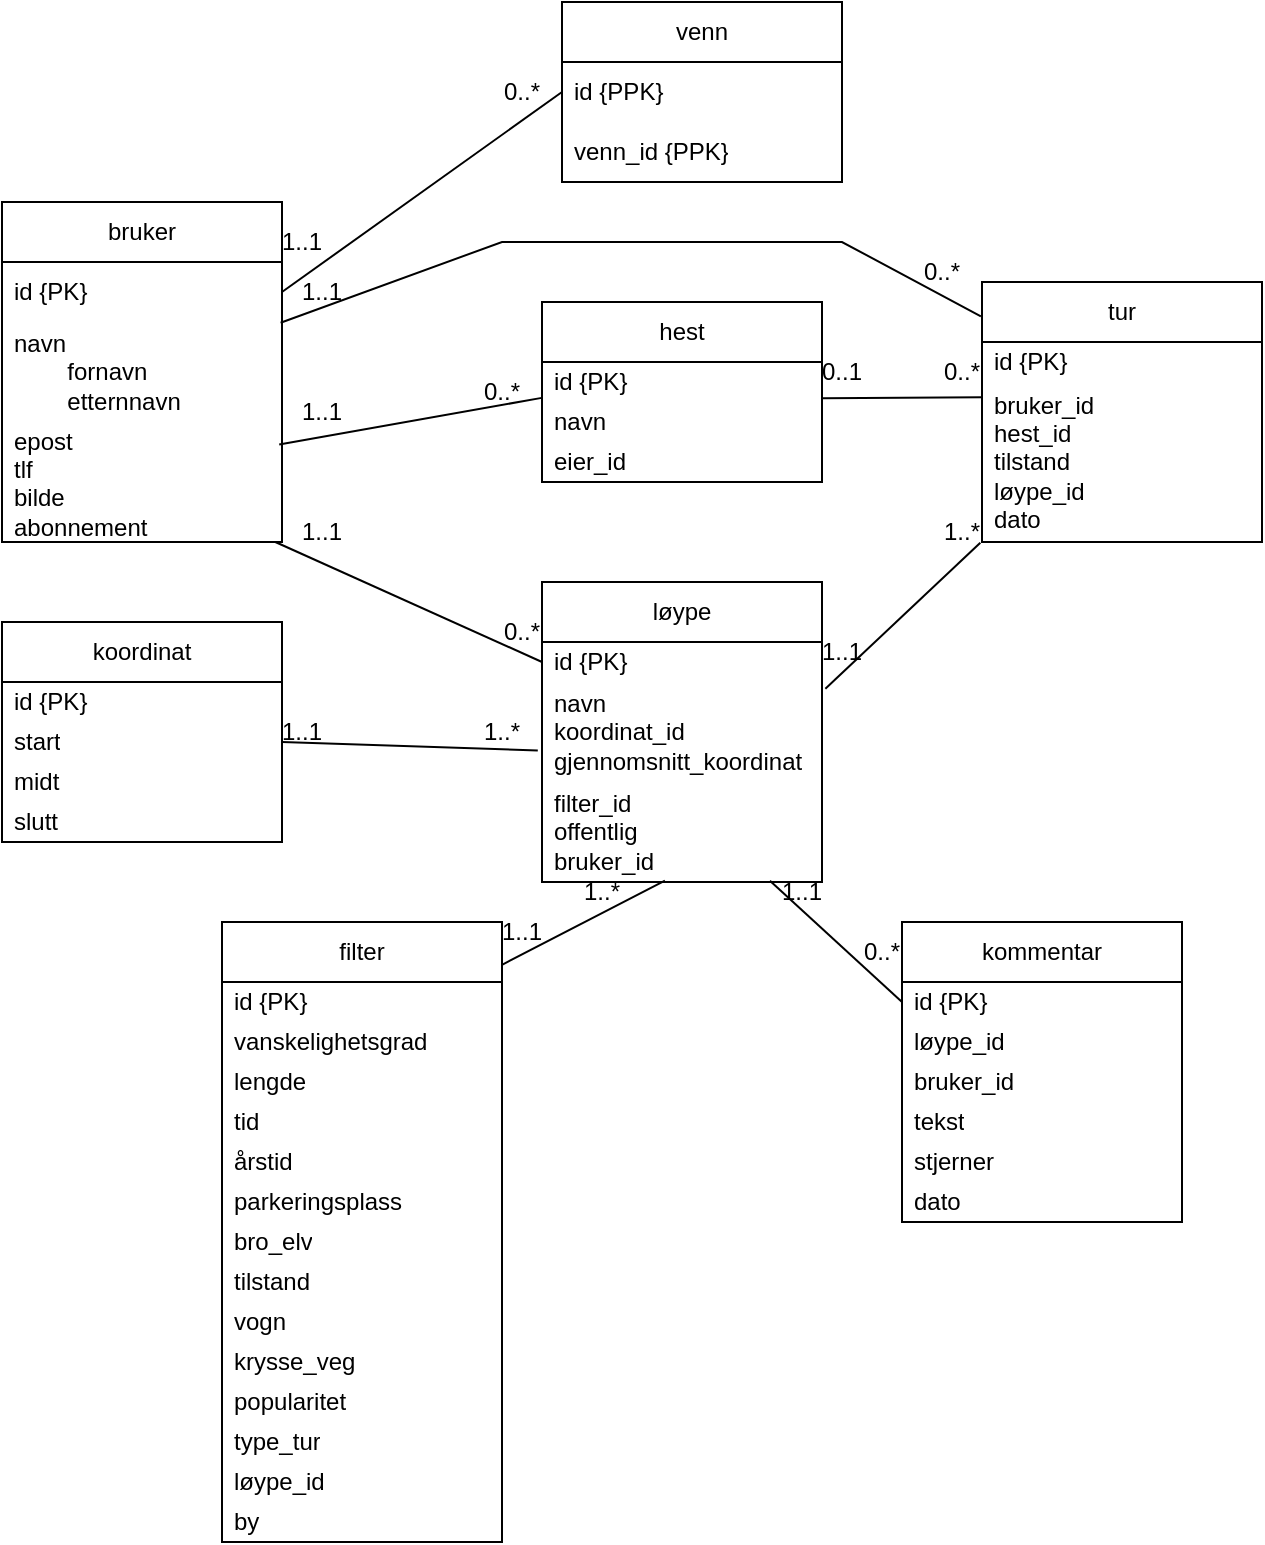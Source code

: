 <mxfile version="26.0.7">
  <diagram name="Page-1" id="IOWVgG1AvCVQDRDtN9gQ">
    <mxGraphModel dx="1282" dy="565" grid="1" gridSize="10" guides="1" tooltips="1" connect="1" arrows="1" fold="1" page="1" pageScale="1" pageWidth="827" pageHeight="1169" math="0" shadow="0">
      <root>
        <mxCell id="0" />
        <mxCell id="1" parent="0" />
        <mxCell id="gPTDMWWFhpVJp35PD3i--1" value="bruker" style="swimlane;fontStyle=0;childLayout=stackLayout;horizontal=1;startSize=30;horizontalStack=0;resizeParent=1;resizeParentMax=0;resizeLast=0;collapsible=1;marginBottom=0;whiteSpace=wrap;html=1;" parent="1" vertex="1">
          <mxGeometry x="50" y="190" width="140" height="170" as="geometry">
            <mxRectangle x="340" y="230" width="80" height="30" as="alternateBounds" />
          </mxGeometry>
        </mxCell>
        <mxCell id="gPTDMWWFhpVJp35PD3i--2" value="id {PK}" style="text;strokeColor=none;fillColor=none;align=left;verticalAlign=middle;spacingLeft=4;spacingRight=4;overflow=hidden;points=[[0,0.5],[1,0.5]];portConstraint=eastwest;rotatable=0;whiteSpace=wrap;html=1;" parent="gPTDMWWFhpVJp35PD3i--1" vertex="1">
          <mxGeometry y="30" width="140" height="30" as="geometry" />
        </mxCell>
        <mxCell id="gPTDMWWFhpVJp35PD3i--3" value="navn&amp;nbsp;&lt;div&gt;&lt;span style=&quot;white-space: pre;&quot;&gt;&#x9;&lt;/span&gt;fornavn&lt;br&gt;&lt;/div&gt;&lt;div&gt;&lt;span style=&quot;white-space: pre;&quot;&gt;&#x9;&lt;/span&gt;etternnavn&lt;br&gt;&lt;/div&gt;" style="text;strokeColor=none;fillColor=none;align=left;verticalAlign=middle;spacingLeft=4;spacingRight=4;overflow=hidden;points=[[0,0.5],[1,0.5]];portConstraint=eastwest;rotatable=0;whiteSpace=wrap;html=1;" parent="gPTDMWWFhpVJp35PD3i--1" vertex="1">
          <mxGeometry y="60" width="140" height="50" as="geometry" />
        </mxCell>
        <mxCell id="gPTDMWWFhpVJp35PD3i--9" value="epost&lt;div&gt;tlf&lt;/div&gt;&lt;div&gt;bilde&lt;/div&gt;&lt;div&gt;abonnement&lt;/div&gt;" style="text;strokeColor=none;fillColor=none;align=left;verticalAlign=middle;spacingLeft=4;spacingRight=4;overflow=hidden;points=[[0,0.5],[1,0.5]];portConstraint=eastwest;rotatable=0;whiteSpace=wrap;html=1;" parent="gPTDMWWFhpVJp35PD3i--1" vertex="1">
          <mxGeometry y="110" width="140" height="60" as="geometry" />
        </mxCell>
        <mxCell id="gPTDMWWFhpVJp35PD3i--10" value="venn" style="swimlane;fontStyle=0;childLayout=stackLayout;horizontal=1;startSize=30;horizontalStack=0;resizeParent=1;resizeParentMax=0;resizeLast=0;collapsible=1;marginBottom=0;whiteSpace=wrap;html=1;" parent="1" vertex="1">
          <mxGeometry x="330" y="90" width="140" height="90" as="geometry">
            <mxRectangle x="340" y="230" width="80" height="30" as="alternateBounds" />
          </mxGeometry>
        </mxCell>
        <mxCell id="gPTDMWWFhpVJp35PD3i--11" value="id {PPK}" style="text;strokeColor=none;fillColor=none;align=left;verticalAlign=middle;spacingLeft=4;spacingRight=4;overflow=hidden;points=[[0,0.5],[1,0.5]];portConstraint=eastwest;rotatable=0;whiteSpace=wrap;html=1;" parent="gPTDMWWFhpVJp35PD3i--10" vertex="1">
          <mxGeometry y="30" width="140" height="30" as="geometry" />
        </mxCell>
        <mxCell id="gPTDMWWFhpVJp35PD3i--13" value="venn_id {PPK}" style="text;strokeColor=none;fillColor=none;align=left;verticalAlign=middle;spacingLeft=4;spacingRight=4;overflow=hidden;points=[[0,0.5],[1,0.5]];portConstraint=eastwest;rotatable=0;whiteSpace=wrap;html=1;" parent="gPTDMWWFhpVJp35PD3i--10" vertex="1">
          <mxGeometry y="60" width="140" height="30" as="geometry" />
        </mxCell>
        <mxCell id="gPTDMWWFhpVJp35PD3i--15" value="tur" style="swimlane;fontStyle=0;childLayout=stackLayout;horizontal=1;startSize=30;horizontalStack=0;resizeParent=1;resizeParentMax=0;resizeLast=0;collapsible=1;marginBottom=0;whiteSpace=wrap;html=1;" parent="1" vertex="1">
          <mxGeometry x="540" y="230" width="140" height="130" as="geometry">
            <mxRectangle x="340" y="230" width="80" height="30" as="alternateBounds" />
          </mxGeometry>
        </mxCell>
        <mxCell id="gPTDMWWFhpVJp35PD3i--16" value="id {PK}" style="text;strokeColor=none;fillColor=none;align=left;verticalAlign=middle;spacingLeft=4;spacingRight=4;overflow=hidden;points=[[0,0.5],[1,0.5]];portConstraint=eastwest;rotatable=0;whiteSpace=wrap;html=1;" parent="gPTDMWWFhpVJp35PD3i--15" vertex="1">
          <mxGeometry y="30" width="140" height="20" as="geometry" />
        </mxCell>
        <mxCell id="gPTDMWWFhpVJp35PD3i--17" value="&lt;div&gt;bruker_id&lt;/div&gt;&lt;div&gt;hest_id&lt;/div&gt;&lt;div&gt;tilstand&lt;/div&gt;&lt;div&gt;løype_id&lt;/div&gt;&lt;div&gt;dato&lt;/div&gt;" style="text;strokeColor=none;fillColor=none;align=left;verticalAlign=middle;spacingLeft=4;spacingRight=4;overflow=hidden;points=[[0,0.5],[1,0.5]];portConstraint=eastwest;rotatable=0;whiteSpace=wrap;html=1;" parent="gPTDMWWFhpVJp35PD3i--15" vertex="1">
          <mxGeometry y="50" width="140" height="80" as="geometry" />
        </mxCell>
        <mxCell id="gPTDMWWFhpVJp35PD3i--19" value="hest" style="swimlane;fontStyle=0;childLayout=stackLayout;horizontal=1;startSize=30;horizontalStack=0;resizeParent=1;resizeParentMax=0;resizeLast=0;collapsible=1;marginBottom=0;whiteSpace=wrap;html=1;" parent="1" vertex="1">
          <mxGeometry x="320" y="240" width="140" height="90" as="geometry">
            <mxRectangle x="340" y="230" width="80" height="30" as="alternateBounds" />
          </mxGeometry>
        </mxCell>
        <mxCell id="gPTDMWWFhpVJp35PD3i--20" value="id {PK}" style="text;strokeColor=none;fillColor=none;align=left;verticalAlign=middle;spacingLeft=4;spacingRight=4;overflow=hidden;points=[[0,0.5],[1,0.5]];portConstraint=eastwest;rotatable=0;whiteSpace=wrap;html=1;" parent="gPTDMWWFhpVJp35PD3i--19" vertex="1">
          <mxGeometry y="30" width="140" height="20" as="geometry" />
        </mxCell>
        <mxCell id="gPTDMWWFhpVJp35PD3i--21" value="navn&amp;nbsp;" style="text;strokeColor=none;fillColor=none;align=left;verticalAlign=middle;spacingLeft=4;spacingRight=4;overflow=hidden;points=[[0,0.5],[1,0.5]];portConstraint=eastwest;rotatable=0;whiteSpace=wrap;html=1;" parent="gPTDMWWFhpVJp35PD3i--19" vertex="1">
          <mxGeometry y="50" width="140" height="20" as="geometry" />
        </mxCell>
        <mxCell id="gPTDMWWFhpVJp35PD3i--22" value="eier_id" style="text;strokeColor=none;fillColor=none;align=left;verticalAlign=middle;spacingLeft=4;spacingRight=4;overflow=hidden;points=[[0,0.5],[1,0.5]];portConstraint=eastwest;rotatable=0;whiteSpace=wrap;html=1;" parent="gPTDMWWFhpVJp35PD3i--19" vertex="1">
          <mxGeometry y="70" width="140" height="20" as="geometry" />
        </mxCell>
        <mxCell id="gPTDMWWFhpVJp35PD3i--23" value="løype" style="swimlane;fontStyle=0;childLayout=stackLayout;horizontal=1;startSize=30;horizontalStack=0;resizeParent=1;resizeParentMax=0;resizeLast=0;collapsible=1;marginBottom=0;whiteSpace=wrap;html=1;" parent="1" vertex="1">
          <mxGeometry x="320" y="380" width="140" height="150" as="geometry">
            <mxRectangle x="340" y="230" width="80" height="30" as="alternateBounds" />
          </mxGeometry>
        </mxCell>
        <mxCell id="gPTDMWWFhpVJp35PD3i--24" value="id {PK}" style="text;strokeColor=none;fillColor=none;align=left;verticalAlign=middle;spacingLeft=4;spacingRight=4;overflow=hidden;points=[[0,0.5],[1,0.5]];portConstraint=eastwest;rotatable=0;whiteSpace=wrap;html=1;" parent="gPTDMWWFhpVJp35PD3i--23" vertex="1">
          <mxGeometry y="30" width="140" height="20" as="geometry" />
        </mxCell>
        <mxCell id="gPTDMWWFhpVJp35PD3i--25" value="navn&amp;nbsp;&lt;div&gt;koordinat_id&lt;/div&gt;&lt;div&gt;gjennomsnitt_koordinat&lt;/div&gt;" style="text;strokeColor=none;fillColor=none;align=left;verticalAlign=middle;spacingLeft=4;spacingRight=4;overflow=hidden;points=[[0,0.5],[1,0.5]];portConstraint=eastwest;rotatable=0;whiteSpace=wrap;html=1;" parent="gPTDMWWFhpVJp35PD3i--23" vertex="1">
          <mxGeometry y="50" width="140" height="50" as="geometry" />
        </mxCell>
        <mxCell id="gPTDMWWFhpVJp35PD3i--26" value="filter_id&lt;div&gt;offentlig&lt;/div&gt;&lt;div&gt;bruker_id&lt;/div&gt;" style="text;strokeColor=none;fillColor=none;align=left;verticalAlign=middle;spacingLeft=4;spacingRight=4;overflow=hidden;points=[[0,0.5],[1,0.5]];portConstraint=eastwest;rotatable=0;whiteSpace=wrap;html=1;" parent="gPTDMWWFhpVJp35PD3i--23" vertex="1">
          <mxGeometry y="100" width="140" height="50" as="geometry" />
        </mxCell>
        <mxCell id="gPTDMWWFhpVJp35PD3i--27" value="koordinat" style="swimlane;fontStyle=0;childLayout=stackLayout;horizontal=1;startSize=30;horizontalStack=0;resizeParent=1;resizeParentMax=0;resizeLast=0;collapsible=1;marginBottom=0;whiteSpace=wrap;html=1;" parent="1" vertex="1">
          <mxGeometry x="50" y="400" width="140" height="110" as="geometry">
            <mxRectangle x="340" y="230" width="80" height="30" as="alternateBounds" />
          </mxGeometry>
        </mxCell>
        <mxCell id="gPTDMWWFhpVJp35PD3i--28" value="id {PK}" style="text;strokeColor=none;fillColor=none;align=left;verticalAlign=middle;spacingLeft=4;spacingRight=4;overflow=hidden;points=[[0,0.5],[1,0.5]];portConstraint=eastwest;rotatable=0;whiteSpace=wrap;html=1;" parent="gPTDMWWFhpVJp35PD3i--27" vertex="1">
          <mxGeometry y="30" width="140" height="20" as="geometry" />
        </mxCell>
        <mxCell id="gPTDMWWFhpVJp35PD3i--29" value="&lt;div&gt;start&lt;/div&gt;" style="text;strokeColor=none;fillColor=none;align=left;verticalAlign=middle;spacingLeft=4;spacingRight=4;overflow=hidden;points=[[0,0.5],[1,0.5]];portConstraint=eastwest;rotatable=0;whiteSpace=wrap;html=1;" parent="gPTDMWWFhpVJp35PD3i--27" vertex="1">
          <mxGeometry y="50" width="140" height="20" as="geometry" />
        </mxCell>
        <mxCell id="gPTDMWWFhpVJp35PD3i--31" value="midt" style="text;strokeColor=none;fillColor=none;align=left;verticalAlign=middle;spacingLeft=4;spacingRight=4;overflow=hidden;points=[[0,0.5],[1,0.5]];portConstraint=eastwest;rotatable=0;whiteSpace=wrap;html=1;" parent="gPTDMWWFhpVJp35PD3i--27" vertex="1">
          <mxGeometry y="70" width="140" height="20" as="geometry" />
        </mxCell>
        <mxCell id="gPTDMWWFhpVJp35PD3i--30" value="slutt" style="text;strokeColor=none;fillColor=none;align=left;verticalAlign=middle;spacingLeft=4;spacingRight=4;overflow=hidden;points=[[0,0.5],[1,0.5]];portConstraint=eastwest;rotatable=0;whiteSpace=wrap;html=1;" parent="gPTDMWWFhpVJp35PD3i--27" vertex="1">
          <mxGeometry y="90" width="140" height="20" as="geometry" />
        </mxCell>
        <mxCell id="gPTDMWWFhpVJp35PD3i--32" value="filter" style="swimlane;fontStyle=0;childLayout=stackLayout;horizontal=1;startSize=30;horizontalStack=0;resizeParent=1;resizeParentMax=0;resizeLast=0;collapsible=1;marginBottom=0;whiteSpace=wrap;html=1;" parent="1" vertex="1">
          <mxGeometry x="160" y="550" width="140" height="310" as="geometry">
            <mxRectangle x="340" y="230" width="80" height="30" as="alternateBounds" />
          </mxGeometry>
        </mxCell>
        <mxCell id="gPTDMWWFhpVJp35PD3i--33" value="id {PK}" style="text;strokeColor=none;fillColor=none;align=left;verticalAlign=middle;spacingLeft=4;spacingRight=4;overflow=hidden;points=[[0,0.5],[1,0.5]];portConstraint=eastwest;rotatable=0;whiteSpace=wrap;html=1;" parent="gPTDMWWFhpVJp35PD3i--32" vertex="1">
          <mxGeometry y="30" width="140" height="20" as="geometry" />
        </mxCell>
        <mxCell id="gPTDMWWFhpVJp35PD3i--34" value="&lt;div&gt;vanskelighetsgrad&lt;/div&gt;" style="text;strokeColor=none;fillColor=none;align=left;verticalAlign=middle;spacingLeft=4;spacingRight=4;overflow=hidden;points=[[0,0.5],[1,0.5]];portConstraint=eastwest;rotatable=0;whiteSpace=wrap;html=1;" parent="gPTDMWWFhpVJp35PD3i--32" vertex="1">
          <mxGeometry y="50" width="140" height="20" as="geometry" />
        </mxCell>
        <mxCell id="gPTDMWWFhpVJp35PD3i--35" value="lengde" style="text;strokeColor=none;fillColor=none;align=left;verticalAlign=middle;spacingLeft=4;spacingRight=4;overflow=hidden;points=[[0,0.5],[1,0.5]];portConstraint=eastwest;rotatable=0;whiteSpace=wrap;html=1;" parent="gPTDMWWFhpVJp35PD3i--32" vertex="1">
          <mxGeometry y="70" width="140" height="20" as="geometry" />
        </mxCell>
        <mxCell id="gPTDMWWFhpVJp35PD3i--36" value="tid" style="text;strokeColor=none;fillColor=none;align=left;verticalAlign=middle;spacingLeft=4;spacingRight=4;overflow=hidden;points=[[0,0.5],[1,0.5]];portConstraint=eastwest;rotatable=0;whiteSpace=wrap;html=1;" parent="gPTDMWWFhpVJp35PD3i--32" vertex="1">
          <mxGeometry y="90" width="140" height="20" as="geometry" />
        </mxCell>
        <mxCell id="gPTDMWWFhpVJp35PD3i--37" value="årstid" style="text;strokeColor=none;fillColor=none;align=left;verticalAlign=middle;spacingLeft=4;spacingRight=4;overflow=hidden;points=[[0,0.5],[1,0.5]];portConstraint=eastwest;rotatable=0;whiteSpace=wrap;html=1;" parent="gPTDMWWFhpVJp35PD3i--32" vertex="1">
          <mxGeometry y="110" width="140" height="20" as="geometry" />
        </mxCell>
        <mxCell id="gPTDMWWFhpVJp35PD3i--38" value="parkeringsplass" style="text;strokeColor=none;fillColor=none;align=left;verticalAlign=middle;spacingLeft=4;spacingRight=4;overflow=hidden;points=[[0,0.5],[1,0.5]];portConstraint=eastwest;rotatable=0;whiteSpace=wrap;html=1;" parent="gPTDMWWFhpVJp35PD3i--32" vertex="1">
          <mxGeometry y="130" width="140" height="20" as="geometry" />
        </mxCell>
        <mxCell id="gPTDMWWFhpVJp35PD3i--39" value="bro_elv" style="text;strokeColor=none;fillColor=none;align=left;verticalAlign=middle;spacingLeft=4;spacingRight=4;overflow=hidden;points=[[0,0.5],[1,0.5]];portConstraint=eastwest;rotatable=0;whiteSpace=wrap;html=1;" parent="gPTDMWWFhpVJp35PD3i--32" vertex="1">
          <mxGeometry y="150" width="140" height="20" as="geometry" />
        </mxCell>
        <mxCell id="gPTDMWWFhpVJp35PD3i--41" value="tilstand" style="text;strokeColor=none;fillColor=none;align=left;verticalAlign=middle;spacingLeft=4;spacingRight=4;overflow=hidden;points=[[0,0.5],[1,0.5]];portConstraint=eastwest;rotatable=0;whiteSpace=wrap;html=1;" parent="gPTDMWWFhpVJp35PD3i--32" vertex="1">
          <mxGeometry y="170" width="140" height="20" as="geometry" />
        </mxCell>
        <mxCell id="gPTDMWWFhpVJp35PD3i--40" value="vogn" style="text;strokeColor=none;fillColor=none;align=left;verticalAlign=middle;spacingLeft=4;spacingRight=4;overflow=hidden;points=[[0,0.5],[1,0.5]];portConstraint=eastwest;rotatable=0;whiteSpace=wrap;html=1;" parent="gPTDMWWFhpVJp35PD3i--32" vertex="1">
          <mxGeometry y="190" width="140" height="20" as="geometry" />
        </mxCell>
        <mxCell id="gPTDMWWFhpVJp35PD3i--42" value="krysse_veg" style="text;strokeColor=none;fillColor=none;align=left;verticalAlign=middle;spacingLeft=4;spacingRight=4;overflow=hidden;points=[[0,0.5],[1,0.5]];portConstraint=eastwest;rotatable=0;whiteSpace=wrap;html=1;" parent="gPTDMWWFhpVJp35PD3i--32" vertex="1">
          <mxGeometry y="210" width="140" height="20" as="geometry" />
        </mxCell>
        <mxCell id="gPTDMWWFhpVJp35PD3i--43" value="popularitet" style="text;strokeColor=none;fillColor=none;align=left;verticalAlign=middle;spacingLeft=4;spacingRight=4;overflow=hidden;points=[[0,0.5],[1,0.5]];portConstraint=eastwest;rotatable=0;whiteSpace=wrap;html=1;" parent="gPTDMWWFhpVJp35PD3i--32" vertex="1">
          <mxGeometry y="230" width="140" height="20" as="geometry" />
        </mxCell>
        <mxCell id="gPTDMWWFhpVJp35PD3i--44" value="type_tur" style="text;strokeColor=none;fillColor=none;align=left;verticalAlign=middle;spacingLeft=4;spacingRight=4;overflow=hidden;points=[[0,0.5],[1,0.5]];portConstraint=eastwest;rotatable=0;whiteSpace=wrap;html=1;" parent="gPTDMWWFhpVJp35PD3i--32" vertex="1">
          <mxGeometry y="250" width="140" height="20" as="geometry" />
        </mxCell>
        <mxCell id="gPTDMWWFhpVJp35PD3i--45" value="løype_id" style="text;strokeColor=none;fillColor=none;align=left;verticalAlign=middle;spacingLeft=4;spacingRight=4;overflow=hidden;points=[[0,0.5],[1,0.5]];portConstraint=eastwest;rotatable=0;whiteSpace=wrap;html=1;" parent="gPTDMWWFhpVJp35PD3i--32" vertex="1">
          <mxGeometry y="270" width="140" height="20" as="geometry" />
        </mxCell>
        <mxCell id="Cq1243xVbdInXSoNI2YS-1" value="by" style="text;strokeColor=none;fillColor=none;align=left;verticalAlign=middle;spacingLeft=4;spacingRight=4;overflow=hidden;points=[[0,0.5],[1,0.5]];portConstraint=eastwest;rotatable=0;whiteSpace=wrap;html=1;" vertex="1" parent="gPTDMWWFhpVJp35PD3i--32">
          <mxGeometry y="290" width="140" height="20" as="geometry" />
        </mxCell>
        <mxCell id="gPTDMWWFhpVJp35PD3i--46" value="kommentar" style="swimlane;fontStyle=0;childLayout=stackLayout;horizontal=1;startSize=30;horizontalStack=0;resizeParent=1;resizeParentMax=0;resizeLast=0;collapsible=1;marginBottom=0;whiteSpace=wrap;html=1;" parent="1" vertex="1">
          <mxGeometry x="500" y="550" width="140" height="150" as="geometry">
            <mxRectangle x="340" y="230" width="80" height="30" as="alternateBounds" />
          </mxGeometry>
        </mxCell>
        <mxCell id="gPTDMWWFhpVJp35PD3i--47" value="id {PK}" style="text;strokeColor=none;fillColor=none;align=left;verticalAlign=middle;spacingLeft=4;spacingRight=4;overflow=hidden;points=[[0,0.5],[1,0.5]];portConstraint=eastwest;rotatable=0;whiteSpace=wrap;html=1;" parent="gPTDMWWFhpVJp35PD3i--46" vertex="1">
          <mxGeometry y="30" width="140" height="20" as="geometry" />
        </mxCell>
        <mxCell id="gPTDMWWFhpVJp35PD3i--48" value="&lt;div&gt;løype_id&lt;/div&gt;" style="text;strokeColor=none;fillColor=none;align=left;verticalAlign=middle;spacingLeft=4;spacingRight=4;overflow=hidden;points=[[0,0.5],[1,0.5]];portConstraint=eastwest;rotatable=0;whiteSpace=wrap;html=1;" parent="gPTDMWWFhpVJp35PD3i--46" vertex="1">
          <mxGeometry y="50" width="140" height="20" as="geometry" />
        </mxCell>
        <mxCell id="gPTDMWWFhpVJp35PD3i--49" value="bruker_id" style="text;strokeColor=none;fillColor=none;align=left;verticalAlign=middle;spacingLeft=4;spacingRight=4;overflow=hidden;points=[[0,0.5],[1,0.5]];portConstraint=eastwest;rotatable=0;whiteSpace=wrap;html=1;" parent="gPTDMWWFhpVJp35PD3i--46" vertex="1">
          <mxGeometry y="70" width="140" height="20" as="geometry" />
        </mxCell>
        <mxCell id="gPTDMWWFhpVJp35PD3i--50" value="tekst" style="text;strokeColor=none;fillColor=none;align=left;verticalAlign=middle;spacingLeft=4;spacingRight=4;overflow=hidden;points=[[0,0.5],[1,0.5]];portConstraint=eastwest;rotatable=0;whiteSpace=wrap;html=1;" parent="gPTDMWWFhpVJp35PD3i--46" vertex="1">
          <mxGeometry y="90" width="140" height="20" as="geometry" />
        </mxCell>
        <mxCell id="gPTDMWWFhpVJp35PD3i--51" value="stjerner" style="text;strokeColor=none;fillColor=none;align=left;verticalAlign=middle;spacingLeft=4;spacingRight=4;overflow=hidden;points=[[0,0.5],[1,0.5]];portConstraint=eastwest;rotatable=0;whiteSpace=wrap;html=1;" parent="gPTDMWWFhpVJp35PD3i--46" vertex="1">
          <mxGeometry y="110" width="140" height="20" as="geometry" />
        </mxCell>
        <mxCell id="gPTDMWWFhpVJp35PD3i--52" value="dato" style="text;strokeColor=none;fillColor=none;align=left;verticalAlign=middle;spacingLeft=4;spacingRight=4;overflow=hidden;points=[[0,0.5],[1,0.5]];portConstraint=eastwest;rotatable=0;whiteSpace=wrap;html=1;" parent="gPTDMWWFhpVJp35PD3i--46" vertex="1">
          <mxGeometry y="130" width="140" height="20" as="geometry" />
        </mxCell>
        <mxCell id="gPTDMWWFhpVJp35PD3i--53" value="" style="endArrow=none;html=1;rounded=0;exitX=1;exitY=0.5;exitDx=0;exitDy=0;entryX=0;entryY=0.5;entryDx=0;entryDy=0;" parent="1" source="gPTDMWWFhpVJp35PD3i--2" target="gPTDMWWFhpVJp35PD3i--11" edge="1">
          <mxGeometry width="50" height="50" relative="1" as="geometry">
            <mxPoint x="550" y="450" as="sourcePoint" />
            <mxPoint x="600" y="400" as="targetPoint" />
          </mxGeometry>
        </mxCell>
        <mxCell id="gPTDMWWFhpVJp35PD3i--54" value="" style="endArrow=none;html=1;rounded=0;entryX=1;entryY=0.069;entryDx=0;entryDy=0;entryPerimeter=0;exitX=0.439;exitY=0.987;exitDx=0;exitDy=0;exitPerimeter=0;" parent="1" source="gPTDMWWFhpVJp35PD3i--26" target="gPTDMWWFhpVJp35PD3i--32" edge="1">
          <mxGeometry width="50" height="50" relative="1" as="geometry">
            <mxPoint x="550" y="450" as="sourcePoint" />
            <mxPoint x="600" y="400" as="targetPoint" />
          </mxGeometry>
        </mxCell>
        <mxCell id="gPTDMWWFhpVJp35PD3i--55" value="" style="endArrow=none;html=1;rounded=0;exitX=0;exitY=0.5;exitDx=0;exitDy=0;entryX=0.814;entryY=0.988;entryDx=0;entryDy=0;entryPerimeter=0;" parent="1" source="gPTDMWWFhpVJp35PD3i--47" target="gPTDMWWFhpVJp35PD3i--26" edge="1">
          <mxGeometry width="50" height="50" relative="1" as="geometry">
            <mxPoint x="550" y="450" as="sourcePoint" />
            <mxPoint x="600" y="400" as="targetPoint" />
          </mxGeometry>
        </mxCell>
        <mxCell id="gPTDMWWFhpVJp35PD3i--56" value="" style="endArrow=none;html=1;rounded=0;entryX=-0.015;entryY=0.684;entryDx=0;entryDy=0;exitX=1;exitY=0.5;exitDx=0;exitDy=0;entryPerimeter=0;" parent="1" source="gPTDMWWFhpVJp35PD3i--29" target="gPTDMWWFhpVJp35PD3i--25" edge="1">
          <mxGeometry width="50" height="50" relative="1" as="geometry">
            <mxPoint x="300" y="460" as="sourcePoint" />
            <mxPoint x="600" y="400" as="targetPoint" />
          </mxGeometry>
        </mxCell>
        <mxCell id="gPTDMWWFhpVJp35PD3i--58" value="" style="endArrow=none;html=1;rounded=0;entryX=0;entryY=0.5;entryDx=0;entryDy=0;" parent="1" source="gPTDMWWFhpVJp35PD3i--9" target="gPTDMWWFhpVJp35PD3i--24" edge="1">
          <mxGeometry width="50" height="50" relative="1" as="geometry">
            <mxPoint x="550" y="450" as="sourcePoint" />
            <mxPoint x="310" y="380" as="targetPoint" />
          </mxGeometry>
        </mxCell>
        <mxCell id="gPTDMWWFhpVJp35PD3i--59" value="" style="endArrow=none;html=1;rounded=0;entryX=0.99;entryY=0.188;entryDx=0;entryDy=0;entryPerimeter=0;exitX=-0.001;exitY=-0.103;exitDx=0;exitDy=0;exitPerimeter=0;" parent="1" source="gPTDMWWFhpVJp35PD3i--21" target="gPTDMWWFhpVJp35PD3i--9" edge="1">
          <mxGeometry width="50" height="50" relative="1" as="geometry">
            <mxPoint x="550" y="450" as="sourcePoint" />
            <mxPoint x="600" y="400" as="targetPoint" />
          </mxGeometry>
        </mxCell>
        <mxCell id="gPTDMWWFhpVJp35PD3i--60" value="" style="endArrow=none;html=1;rounded=0;exitX=0.995;exitY=0.007;exitDx=0;exitDy=0;exitPerimeter=0;entryX=-0.004;entryY=0.132;entryDx=0;entryDy=0;entryPerimeter=0;" parent="1" source="gPTDMWWFhpVJp35PD3i--3" target="gPTDMWWFhpVJp35PD3i--15" edge="1">
          <mxGeometry width="50" height="50" relative="1" as="geometry">
            <mxPoint x="550" y="450" as="sourcePoint" />
            <mxPoint x="490" y="180" as="targetPoint" />
            <Array as="points">
              <mxPoint x="300" y="210" />
              <mxPoint x="470" y="210" />
            </Array>
          </mxGeometry>
        </mxCell>
        <mxCell id="gPTDMWWFhpVJp35PD3i--61" value="" style="endArrow=none;html=1;rounded=0;entryX=0.003;entryY=0.096;entryDx=0;entryDy=0;entryPerimeter=0;exitX=1;exitY=0.909;exitDx=0;exitDy=0;exitPerimeter=0;" parent="1" source="gPTDMWWFhpVJp35PD3i--20" target="gPTDMWWFhpVJp35PD3i--17" edge="1">
          <mxGeometry width="50" height="50" relative="1" as="geometry">
            <mxPoint x="550" y="450" as="sourcePoint" />
            <mxPoint x="600" y="400" as="targetPoint" />
          </mxGeometry>
        </mxCell>
        <mxCell id="gPTDMWWFhpVJp35PD3i--62" value="" style="endArrow=none;html=1;rounded=0;entryX=-0.006;entryY=1.005;entryDx=0;entryDy=0;entryPerimeter=0;exitX=1.012;exitY=0.068;exitDx=0;exitDy=0;exitPerimeter=0;" parent="1" source="gPTDMWWFhpVJp35PD3i--25" target="gPTDMWWFhpVJp35PD3i--17" edge="1">
          <mxGeometry width="50" height="50" relative="1" as="geometry">
            <mxPoint x="550" y="450" as="sourcePoint" />
            <mxPoint x="620" y="280" as="targetPoint" />
          </mxGeometry>
        </mxCell>
        <mxCell id="gPTDMWWFhpVJp35PD3i--63" value="1..1" style="text;html=1;align=center;verticalAlign=middle;whiteSpace=wrap;rounded=0;" parent="1" vertex="1">
          <mxGeometry x="170" y="200" width="60" height="20" as="geometry" />
        </mxCell>
        <mxCell id="gPTDMWWFhpVJp35PD3i--65" value="0..*" style="text;html=1;align=center;verticalAlign=middle;whiteSpace=wrap;rounded=0;" parent="1" vertex="1">
          <mxGeometry x="280" y="120" width="60" height="30" as="geometry" />
        </mxCell>
        <mxCell id="gPTDMWWFhpVJp35PD3i--66" value="1..1" style="text;html=1;align=center;verticalAlign=middle;whiteSpace=wrap;rounded=0;" parent="1" vertex="1">
          <mxGeometry x="180" y="220" width="60" height="30" as="geometry" />
        </mxCell>
        <mxCell id="gPTDMWWFhpVJp35PD3i--67" value="0..*" style="text;html=1;align=center;verticalAlign=middle;whiteSpace=wrap;rounded=0;" parent="1" vertex="1">
          <mxGeometry x="490" y="210" width="60" height="30" as="geometry" />
        </mxCell>
        <mxCell id="gPTDMWWFhpVJp35PD3i--68" value="1..1" style="text;html=1;align=center;verticalAlign=middle;whiteSpace=wrap;rounded=0;" parent="1" vertex="1">
          <mxGeometry x="180" y="280" width="60" height="30" as="geometry" />
        </mxCell>
        <mxCell id="gPTDMWWFhpVJp35PD3i--69" value="0..*" style="text;html=1;align=center;verticalAlign=middle;whiteSpace=wrap;rounded=0;" parent="1" vertex="1">
          <mxGeometry x="270" y="270" width="60" height="30" as="geometry" />
        </mxCell>
        <mxCell id="gPTDMWWFhpVJp35PD3i--70" value="0..1" style="text;html=1;align=center;verticalAlign=middle;whiteSpace=wrap;rounded=0;" parent="1" vertex="1">
          <mxGeometry x="440" y="260" width="60" height="30" as="geometry" />
        </mxCell>
        <mxCell id="gPTDMWWFhpVJp35PD3i--71" value="0..*" style="text;html=1;align=center;verticalAlign=middle;whiteSpace=wrap;rounded=0;" parent="1" vertex="1">
          <mxGeometry x="500" y="260" width="60" height="30" as="geometry" />
        </mxCell>
        <mxCell id="gPTDMWWFhpVJp35PD3i--72" value="1..*" style="text;html=1;align=center;verticalAlign=middle;whiteSpace=wrap;rounded=0;" parent="1" vertex="1">
          <mxGeometry x="500" y="340" width="60" height="30" as="geometry" />
        </mxCell>
        <mxCell id="gPTDMWWFhpVJp35PD3i--73" value="1..1" style="text;html=1;align=center;verticalAlign=middle;whiteSpace=wrap;rounded=0;" parent="1" vertex="1">
          <mxGeometry x="440" y="400" width="60" height="30" as="geometry" />
        </mxCell>
        <mxCell id="gPTDMWWFhpVJp35PD3i--74" value="0..*" style="text;html=1;align=center;verticalAlign=middle;whiteSpace=wrap;rounded=0;" parent="1" vertex="1">
          <mxGeometry x="280" y="390" width="60" height="30" as="geometry" />
        </mxCell>
        <mxCell id="gPTDMWWFhpVJp35PD3i--75" value="1..1" style="text;html=1;align=center;verticalAlign=middle;whiteSpace=wrap;rounded=0;" parent="1" vertex="1">
          <mxGeometry x="180" y="340" width="60" height="30" as="geometry" />
        </mxCell>
        <mxCell id="gPTDMWWFhpVJp35PD3i--76" value="1..1" style="text;html=1;align=center;verticalAlign=middle;whiteSpace=wrap;rounded=0;" parent="1" vertex="1">
          <mxGeometry x="170" y="440" width="60" height="30" as="geometry" />
        </mxCell>
        <mxCell id="gPTDMWWFhpVJp35PD3i--77" value="1..*" style="text;html=1;align=center;verticalAlign=middle;whiteSpace=wrap;rounded=0;" parent="1" vertex="1">
          <mxGeometry x="270" y="440" width="60" height="30" as="geometry" />
        </mxCell>
        <mxCell id="gPTDMWWFhpVJp35PD3i--78" value="1..1" style="text;html=1;align=center;verticalAlign=middle;whiteSpace=wrap;rounded=0;" parent="1" vertex="1">
          <mxGeometry x="280" y="540" width="60" height="30" as="geometry" />
        </mxCell>
        <mxCell id="gPTDMWWFhpVJp35PD3i--79" value="1..*" style="text;html=1;align=center;verticalAlign=middle;whiteSpace=wrap;rounded=0;" parent="1" vertex="1">
          <mxGeometry x="320" y="520" width="60" height="30" as="geometry" />
        </mxCell>
        <mxCell id="gPTDMWWFhpVJp35PD3i--80" value="1..1" style="text;html=1;align=center;verticalAlign=middle;whiteSpace=wrap;rounded=0;" parent="1" vertex="1">
          <mxGeometry x="420" y="520" width="60" height="30" as="geometry" />
        </mxCell>
        <mxCell id="gPTDMWWFhpVJp35PD3i--81" value="0..*" style="text;html=1;align=center;verticalAlign=middle;whiteSpace=wrap;rounded=0;" parent="1" vertex="1">
          <mxGeometry x="460" y="550" width="60" height="30" as="geometry" />
        </mxCell>
      </root>
    </mxGraphModel>
  </diagram>
</mxfile>
